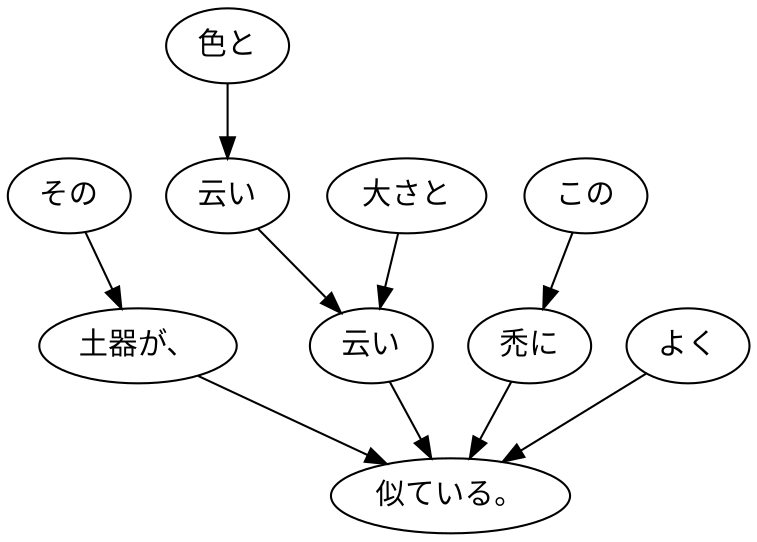digraph graph2237 {
	node0 [label="その"];
	node1 [label="土器が、"];
	node2 [label="色と"];
	node3 [label="云い"];
	node4 [label="大さと"];
	node5 [label="云い"];
	node6 [label="この"];
	node7 [label="禿に"];
	node8 [label="よく"];
	node9 [label="似ている。"];
	node0 -> node1;
	node1 -> node9;
	node2 -> node3;
	node3 -> node5;
	node4 -> node5;
	node5 -> node9;
	node6 -> node7;
	node7 -> node9;
	node8 -> node9;
}
